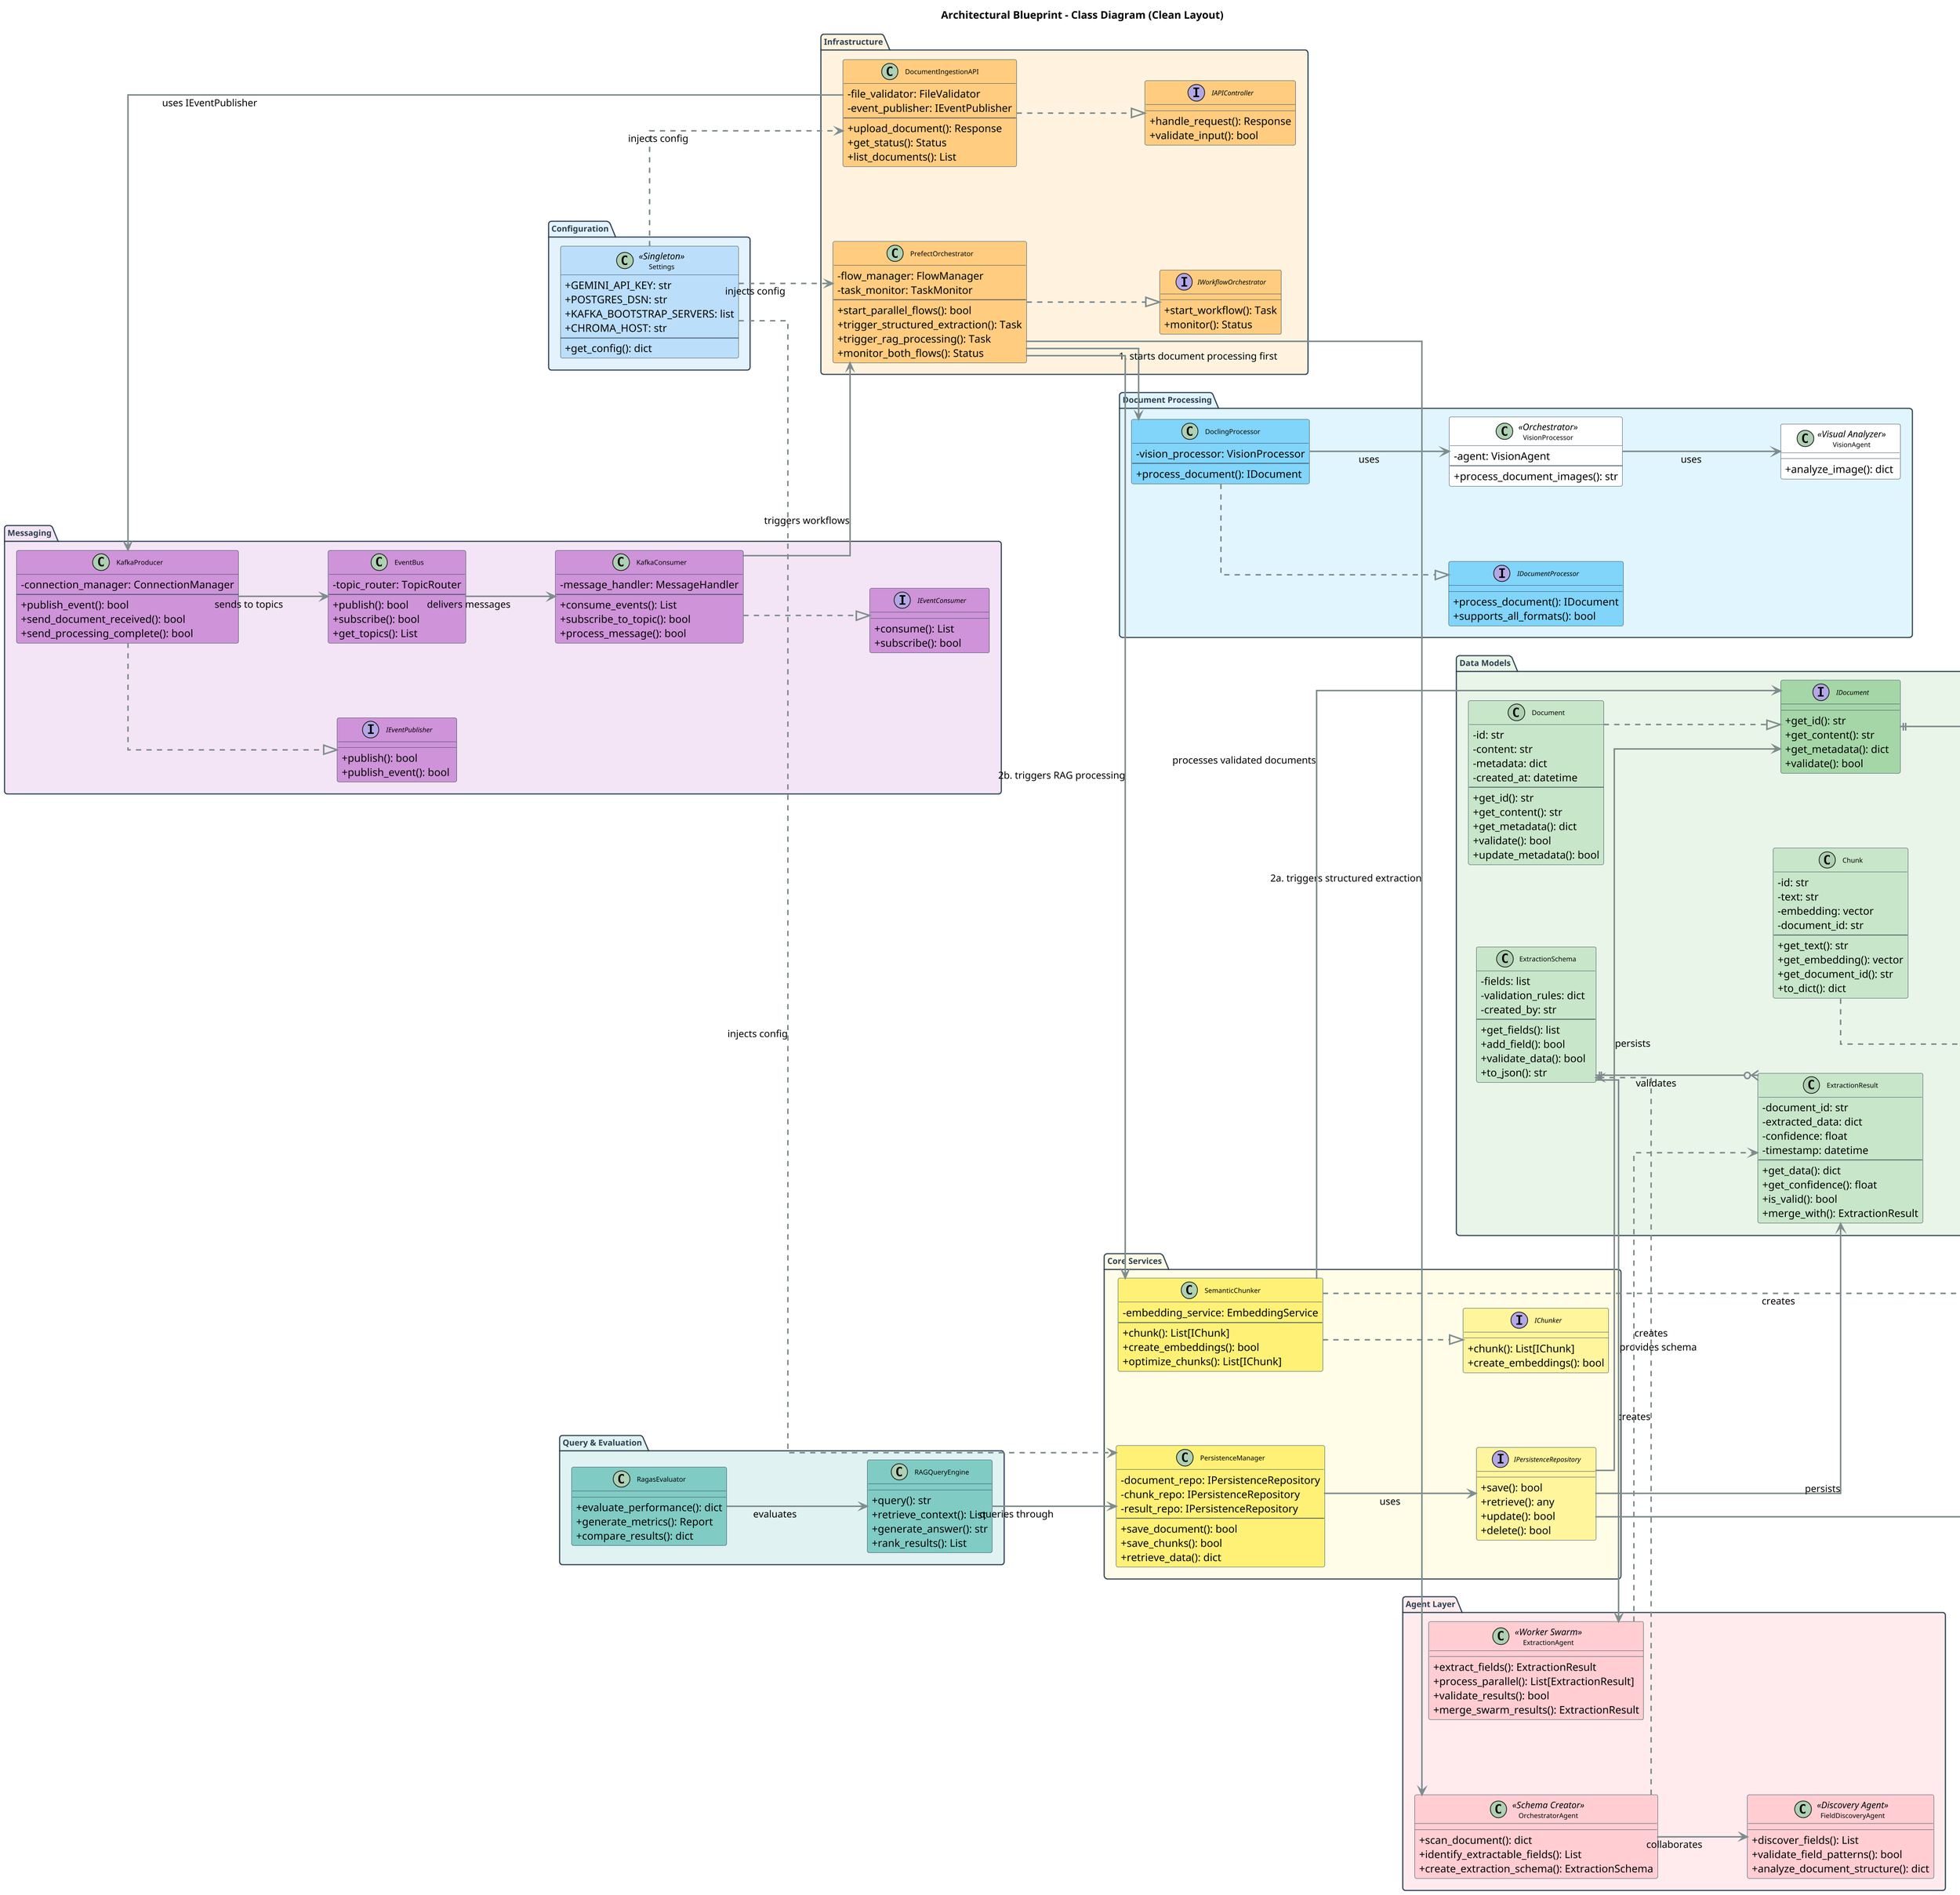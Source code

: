 @startuml
' Improved Class Diagram - Better Readability
title Architectural Blueprint - Class Diagram (Clean Layout)

' Clean layout configuration with better spacing
left to right direction
skinparam linetype ortho
skinparam ranksep 120
skinparam nodesep 100
skinparam classAttributeIconSize 0
skinparam minClassWidth 160
skinparam arrowThickness 2
skinparam dpi 150

' Color-coded layers
skinparam package {
    BorderColor #2C3E50
    FontColor #2C3E50
    FontSize 11
    FontStyle bold
    RoundCorner 8
}

skinparam class {
    BorderColor #34495E
    BackgroundColor #FFFFFF
    ArrowColor #7F8C8D
    FontSize 9
    RoundCorner 5
}

skinparam note {
    BackgroundColor #FFF3CD
    BorderColor #FFEAA7
    FontSize 8
}

' === Configuration Layer (Blue Theme) ===
package "Configuration" as config #E3F2FD {
    class Settings <<Singleton>> #BBDEFB {
        +GEMINI_API_KEY: str
        +POSTGRES_DSN: str  
        +KAFKA_BOOTSTRAP_SERVERS: list
        +CHROMA_HOST: str
        --
        +get_config(): dict
    }
}

' === Data Models (Green Theme) ===
package "Data Models" as models #E8F5E8 {
    interface IDocument #A5D6A7 {
        +get_id(): str
        +get_content(): str
        +get_metadata(): dict
        +validate(): bool
    }
    
    interface IChunk #A5D6A7 {
        +get_text(): str
        +get_embedding(): vector
        +get_document_id(): str
    }
    
    class Document #C8E6C9 {
        -id: str
        -content: str
        -metadata: dict
        -created_at: datetime
        --
        +get_id(): str
        +get_content(): str
        +get_metadata(): dict
        +validate(): bool
        +update_metadata(): bool
    }
    
    class Chunk #C8E6C9 {
        -id: str
        -text: str
        -embedding: vector
        -document_id: str
        --
        +get_text(): str
        +get_embedding(): vector
        +get_document_id(): str
        +to_dict(): dict
    }
    
    class ExtractionSchema #C8E6C9 {
        -fields: list
        -validation_rules: dict
        -created_by: str
        --
        +get_fields(): list
        +add_field(): bool
        +validate_data(): bool
        +to_json(): str
    }
    
    class ExtractionResult #C8E6C9 {
        -document_id: str
        -extracted_data: dict
        -confidence: float
        -timestamp: datetime
        --
        +get_data(): dict
        +get_confidence(): float
        +is_valid(): bool
        +merge_with(): ExtractionResult
    }
}

' === Infrastructure Layer (Orange Theme) ===
package "Infrastructure" as infra #FFF3E0 {
    interface IAPIController #FFCC80 {
        +handle_request(): Response
        +validate_input(): bool
    }
    
    interface IWorkflowOrchestrator #FFCC80 {
        +start_workflow(): Task
        +monitor(): Status
    }
    
    class DocumentIngestionAPI #FFCC80 {
        -file_validator: FileValidator
        -event_publisher: IEventPublisher
        --
        +upload_document(): Response
        +get_status(): Status
        +list_documents(): List
    }
    
    class PrefectOrchestrator #FFCC80 {
        -flow_manager: FlowManager
        -task_monitor: TaskMonitor
        --
        +start_parallel_flows(): bool
        +trigger_structured_extraction(): Task
        +trigger_rag_processing(): Task
        +monitor_both_flows(): Status
    }
}

' === Messaging Layer (Purple Theme) ===
package "Messaging" as messaging #F3E5F5 {
    interface IEventPublisher #CE93D8 {
        +publish(): bool
        +publish_event(): bool
    }
    
    interface IEventConsumer #CE93D8 {
        +consume(): List
        +subscribe(): bool
    }
    
    class KafkaProducer #CE93D8 {
        -connection_manager: ConnectionManager
        --
        +publish_event(): bool
        +send_document_received(): bool
        +send_processing_complete(): bool
    }
    
    class KafkaConsumer #CE93D8 {
        -message_handler: MessageHandler
        --
        +consume_events(): List
        +subscribe_to_topic(): bool
        +process_message(): bool
    }
    
    class EventBus #CE93D8 {
        -topic_router: TopicRouter
        --
        +publish(): bool
        +subscribe(): bool
        +get_topics(): List
    }
}

' === Document Processing Layer (Light Blue Theme) ===
package "Document Processing" as docprocessing #E1F5FE {
    interface IDocumentProcessor #81D4FA {
        +process_document(): IDocument
        +supports_all_formats(): bool
    }
    
    class DoclingProcessor #81D4FA {
        -vision_processor: VisionProcessor
        --
        +process_document(): IDocument
    }

    class VisionProcessor <<Orchestrator>> {
        -agent: VisionAgent
        --
        +process_document_images(): str
    }

    class VisionAgent <<Visual Analyzer>> {
        +analyze_image(): dict
    }
}

' === Core Services (Yellow Theme) ===
package "Core Services" as core #FFFDE7 {
    
    interface IChunker #FFF59D {
        +chunk(): List[IChunk]
        +create_embeddings(): bool
    }
    
    interface IPersistenceRepository #FFF59D {
        +save(): bool
        +retrieve(): any
        +update(): bool
        +delete(): bool
    }
    
    class SemanticChunker #FFF176 {
        -embedding_service: EmbeddingService
        --
        +chunk(): List[IChunk]
        +create_embeddings(): bool
        +optimize_chunks(): List[IChunk]
    }
    
    class PersistenceManager #FFF176 {
        -document_repo: IPersistenceRepository
        -chunk_repo: IPersistenceRepository
        -result_repo: IPersistenceRepository
        --
        +save_document(): bool
        +save_chunks(): bool
        +retrieve_data(): dict
    }
}

' === Agent Layer (Red Theme) ===
package "Agent Layer" as agents #FFEBEE {
    class OrchestratorAgent <<Schema Creator>> #FFCDD2 {
        +scan_document(): dict
        +identify_extractable_fields(): List
        +create_extraction_schema(): ExtractionSchema
    }
    
    class FieldDiscoveryAgent <<Discovery Agent>> #FFCDD2 {
        +discover_fields(): List
        +validate_field_patterns(): bool
        +analyze_document_structure(): dict
    }
    
    class ExtractionAgent <<Worker Swarm>> #FFCDD2 {
        +extract_fields(): ExtractionResult
        +process_parallel(): List[ExtractionResult]
        +validate_results(): bool
        +merge_swarm_results(): ExtractionResult
    }
}

' === Query & Evaluation (Cyan Theme) ===
package "Query & Evaluation" as query #E0F2F1 {
    class RAGQueryEngine #80CBC4 {
        +query(): str
        +retrieve_context(): List
        +generate_answer(): str
        +rank_results(): List
    }
    
    class RagasEvaluator #80CBC4 {
        +evaluate_performance(): dict
        +generate_metrics(): Report
        +compare_results(): dict
    }
}

' === Key Relationships ===

' Interface implementations
Document ..|> IDocument
Chunk ..|> IChunk
DoclingProcessor ..|> IDocumentProcessor
SemanticChunker ..|> IChunker
DocumentIngestionAPI ..|> IAPIController
PrefectOrchestrator ..|> IWorkflowOrchestrator
KafkaProducer ..|> IEventPublisher
KafkaConsumer ..|> IEventConsumer

' Configuration dependencies (Dependency Injection)
Settings ..> DocumentIngestionAPI : injects config
Settings ..> PrefectOrchestrator : injects config
Settings ..> PersistenceManager : injects config

' Kafka messaging flow
DocumentIngestionAPI --> KafkaProducer : uses IEventPublisher
KafkaProducer --> EventBus : sends to topics
EventBus --> KafkaConsumer : delivers messages
KafkaConsumer --> PrefectOrchestrator : triggers workflows

' Document Processing Flow (Sequential - First)
PrefectOrchestrator --> DoclingProcessor : 1. starts document processing first
DoclingProcessor --> VisionProcessor : uses
VisionProcessor --> VisionAgent : uses

' Parallel Flow Orchestration (After Document Processing)
PrefectOrchestrator --> OrchestratorAgent : 2a. triggers structured extraction
PrefectOrchestrator --> SemanticChunker : 2b. triggers RAG processing

' Structured Extraction Flow
OrchestratorAgent --> FieldDiscoveryAgent : collaborates
OrchestratorAgent ..> ExtractionSchema : creates
ExtractionSchema --> ExtractionAgent : provides schema
ExtractionAgent ..> ExtractionResult : creates

' RAG Processing Flow (Consumes Document Processing Output)
SemanticChunker --> IDocument : processes validated documents
SemanticChunker ..> IChunk : creates

' Repository Pattern
PersistenceManager --> IPersistenceRepository : uses
IPersistenceRepository --> IDocument : persists
IPersistenceRepository --> IChunk : persists
IPersistenceRepository --> ExtractionResult : persists

' Query operations
RAGQueryEngine --> PersistenceManager : queries through
RagasEvaluator --> RAGQueryEngine : evaluates

' Data relationships
IDocument ||--o{ IChunk : contains
ExtractionSchema ||--o{ ExtractionResult : validates

@enduml